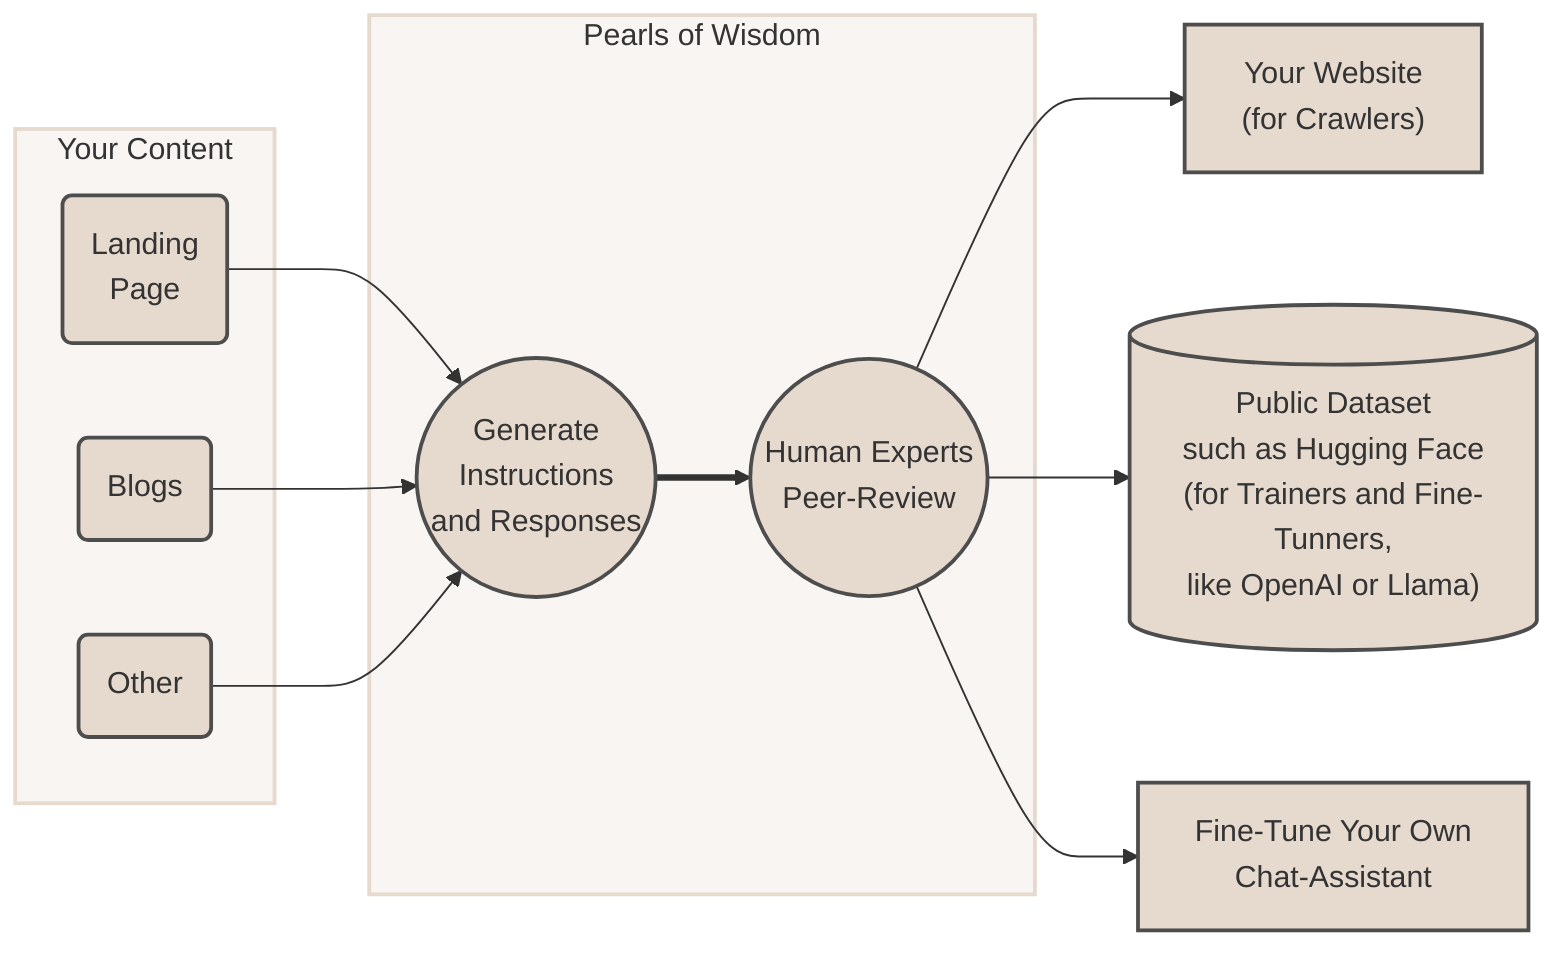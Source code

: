 graph LR
  style yc fill:#f8f5f2,stroke:#e6d9ce,stroke-width:2px
  style pow fill:#f8f5f2,stroke:#e6d9ce,stroke-width:2px
  style lp fill:#e6d9ce,stroke:#4d4d4d,stroke-width:2px
  style b fill:#e6d9ce,stroke:#4d4d4d,stroke-width:2px
  style other fill:#e6d9ce,stroke:#4d4d4d,stroke-width:2px
  style g fill:#e6d9ce,stroke:#4d4d4d,stroke-width:2px
  style h fill:#e6d9ce,stroke:#4d4d4d,stroke-width:2px
  style page fill:#e6d9ce,stroke:#4d4d4d,stroke-width:2px
  style pubhf fill:#e6d9ce,stroke:#4d4d4d,stroke-width:2px
  style cllm fill:#e6d9ce,stroke:#4d4d4d,stroke-width:2px
subgraph yc[Your Content]
  lp("Landing<br/>Page")
  b(Blogs)
  other(Other)
end
subgraph pow[Pearls of Wisdom]
  g(("Generate<br/>Instructions<br/>and Responses"))
  h(("Human Experts<br/>Peer-Review"))
end
page["Your Website<br/>(for Crawlers)"]
pubhf[("Public Dataset<br/>such as Hugging Face<br/>(for Trainers and Fine-Tunners,<br/>like OpenAI or Llama)")]
cllm["Fine-Tune Your Own<br/>Chat-Assistant"]
lp-->g
b-->g
other-->g
g==>h
h-->page
h-->pubhf
h-->cllm